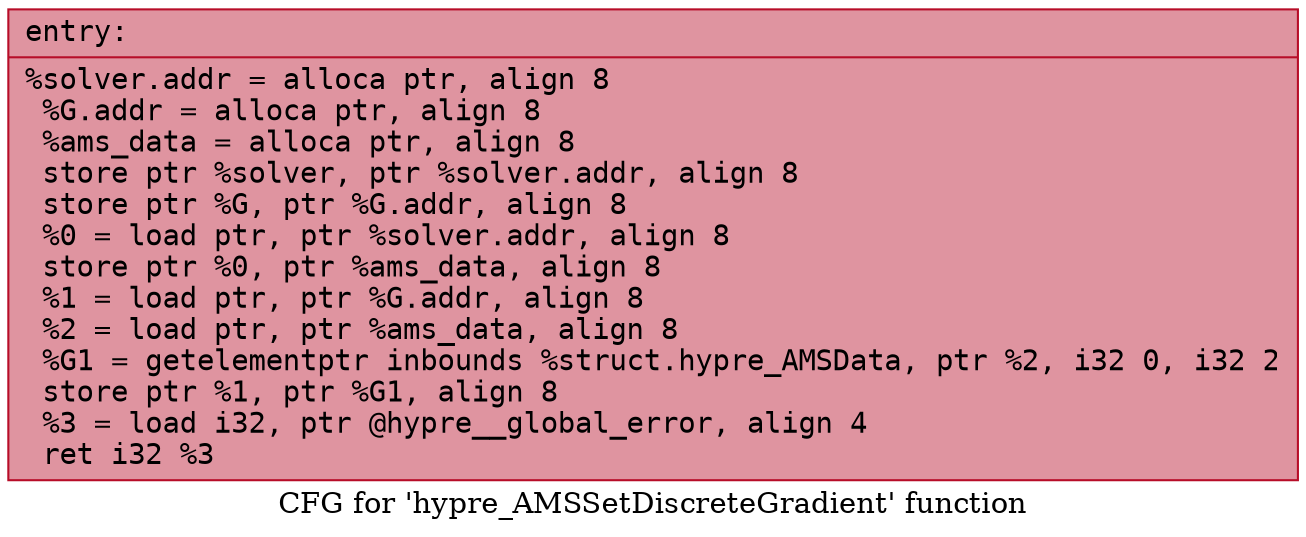 digraph "CFG for 'hypre_AMSSetDiscreteGradient' function" {
	label="CFG for 'hypre_AMSSetDiscreteGradient' function";

	Node0x56058d791c70 [shape=record,color="#b70d28ff", style=filled, fillcolor="#b70d2870" fontname="Courier",label="{entry:\l|  %solver.addr = alloca ptr, align 8\l  %G.addr = alloca ptr, align 8\l  %ams_data = alloca ptr, align 8\l  store ptr %solver, ptr %solver.addr, align 8\l  store ptr %G, ptr %G.addr, align 8\l  %0 = load ptr, ptr %solver.addr, align 8\l  store ptr %0, ptr %ams_data, align 8\l  %1 = load ptr, ptr %G.addr, align 8\l  %2 = load ptr, ptr %ams_data, align 8\l  %G1 = getelementptr inbounds %struct.hypre_AMSData, ptr %2, i32 0, i32 2\l  store ptr %1, ptr %G1, align 8\l  %3 = load i32, ptr @hypre__global_error, align 4\l  ret i32 %3\l}"];
}
